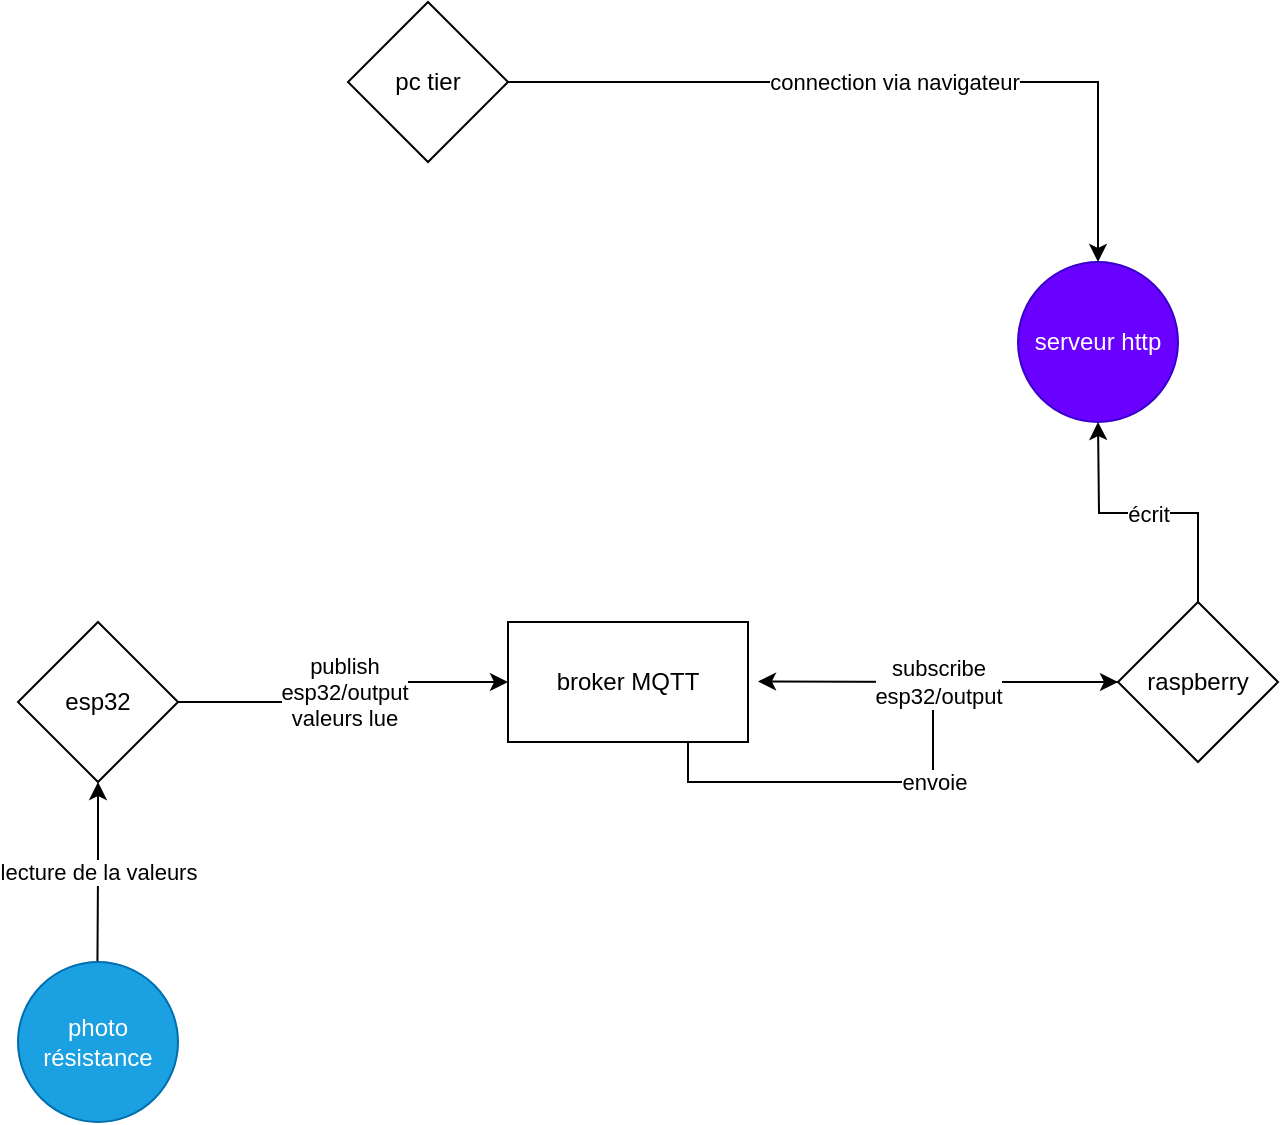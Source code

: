 <mxfile>
    <diagram id="qcd_l-AnZlUJcRaaFZCM" name="Page-1">
        <mxGraphModel dx="1272" dy="841" grid="1" gridSize="10" guides="1" tooltips="1" connect="1" arrows="1" fold="1" page="1" pageScale="1" pageWidth="850" pageHeight="1100" math="0" shadow="0">
            <root>
                <mxCell id="0"/>
                <mxCell id="1" parent="0"/>
                <mxCell id="13" value="envoie" style="edgeStyle=orthogonalEdgeStyle;rounded=0;orthogonalLoop=1;jettySize=auto;html=1;exitX=0.75;exitY=1;exitDx=0;exitDy=0;startArrow=none;startFill=0;endArrow=classic;endFill=1;" edge="1" parent="1" source="2" target="4">
                    <mxGeometry relative="1" as="geometry"/>
                </mxCell>
                <mxCell id="2" value="broker MQTT" style="whiteSpace=wrap;html=1;" vertex="1" parent="1">
                    <mxGeometry x="365" y="450" width="120" height="60" as="geometry"/>
                </mxCell>
                <mxCell id="8" value="publish&lt;br&gt;esp32/output&lt;br&gt;valeurs lue" style="edgeStyle=orthogonalEdgeStyle;rounded=0;orthogonalLoop=1;jettySize=auto;html=1;exitX=1;exitY=0.5;exitDx=0;exitDy=0;" edge="1" parent="1" source="3" target="2">
                    <mxGeometry relative="1" as="geometry"/>
                </mxCell>
                <mxCell id="11" value="lecture de la valeurs" style="edgeStyle=orthogonalEdgeStyle;rounded=0;orthogonalLoop=1;jettySize=auto;html=1;exitX=0.5;exitY=1;exitDx=0;exitDy=0;endArrow=none;endFill=0;startArrow=classic;startFill=1;" edge="1" parent="1" source="3">
                    <mxGeometry relative="1" as="geometry">
                        <mxPoint x="159.724" y="620" as="targetPoint"/>
                    </mxGeometry>
                </mxCell>
                <mxCell id="3" value="esp32" style="rhombus;whiteSpace=wrap;html=1;" vertex="1" parent="1">
                    <mxGeometry x="120" y="450" width="80" height="80" as="geometry"/>
                </mxCell>
                <mxCell id="5" value="écrit" style="edgeStyle=orthogonalEdgeStyle;rounded=0;orthogonalLoop=1;jettySize=auto;html=1;exitX=0.5;exitY=0;exitDx=0;exitDy=0;" edge="1" parent="1" source="4">
                    <mxGeometry relative="1" as="geometry">
                        <mxPoint x="660.0" y="350" as="targetPoint"/>
                    </mxGeometry>
                </mxCell>
                <mxCell id="7" value="subscribe&lt;br&gt;esp32/output" style="edgeStyle=orthogonalEdgeStyle;rounded=0;orthogonalLoop=1;jettySize=auto;html=1;exitX=0;exitY=0.5;exitDx=0;exitDy=0;" edge="1" parent="1" source="4">
                    <mxGeometry relative="1" as="geometry">
                        <mxPoint x="490.0" y="479.69" as="targetPoint"/>
                    </mxGeometry>
                </mxCell>
                <mxCell id="4" value="raspberry" style="rhombus;whiteSpace=wrap;html=1;" vertex="1" parent="1">
                    <mxGeometry x="670" y="440" width="80" height="80" as="geometry"/>
                </mxCell>
                <mxCell id="6" value="serveur http" style="ellipse;whiteSpace=wrap;html=1;fillColor=#6a00ff;strokeColor=#3700CC;fontColor=#ffffff;" vertex="1" parent="1">
                    <mxGeometry x="620" y="270" width="80" height="80" as="geometry"/>
                </mxCell>
                <mxCell id="10" value="connection via navigateur" style="edgeStyle=orthogonalEdgeStyle;rounded=0;orthogonalLoop=1;jettySize=auto;html=1;exitX=1;exitY=0.5;exitDx=0;exitDy=0;entryX=0.5;entryY=0;entryDx=0;entryDy=0;" edge="1" parent="1" source="9" target="6">
                    <mxGeometry relative="1" as="geometry"/>
                </mxCell>
                <mxCell id="9" value="pc tier" style="rhombus;whiteSpace=wrap;html=1;" vertex="1" parent="1">
                    <mxGeometry x="285" y="140" width="80" height="80" as="geometry"/>
                </mxCell>
                <mxCell id="12" value="photo résistance" style="ellipse;whiteSpace=wrap;html=1;fillColor=#1ba1e2;strokeColor=#006EAF;fontColor=#ffffff;" vertex="1" parent="1">
                    <mxGeometry x="120" y="620" width="80" height="80" as="geometry"/>
                </mxCell>
            </root>
        </mxGraphModel>
    </diagram>
</mxfile>